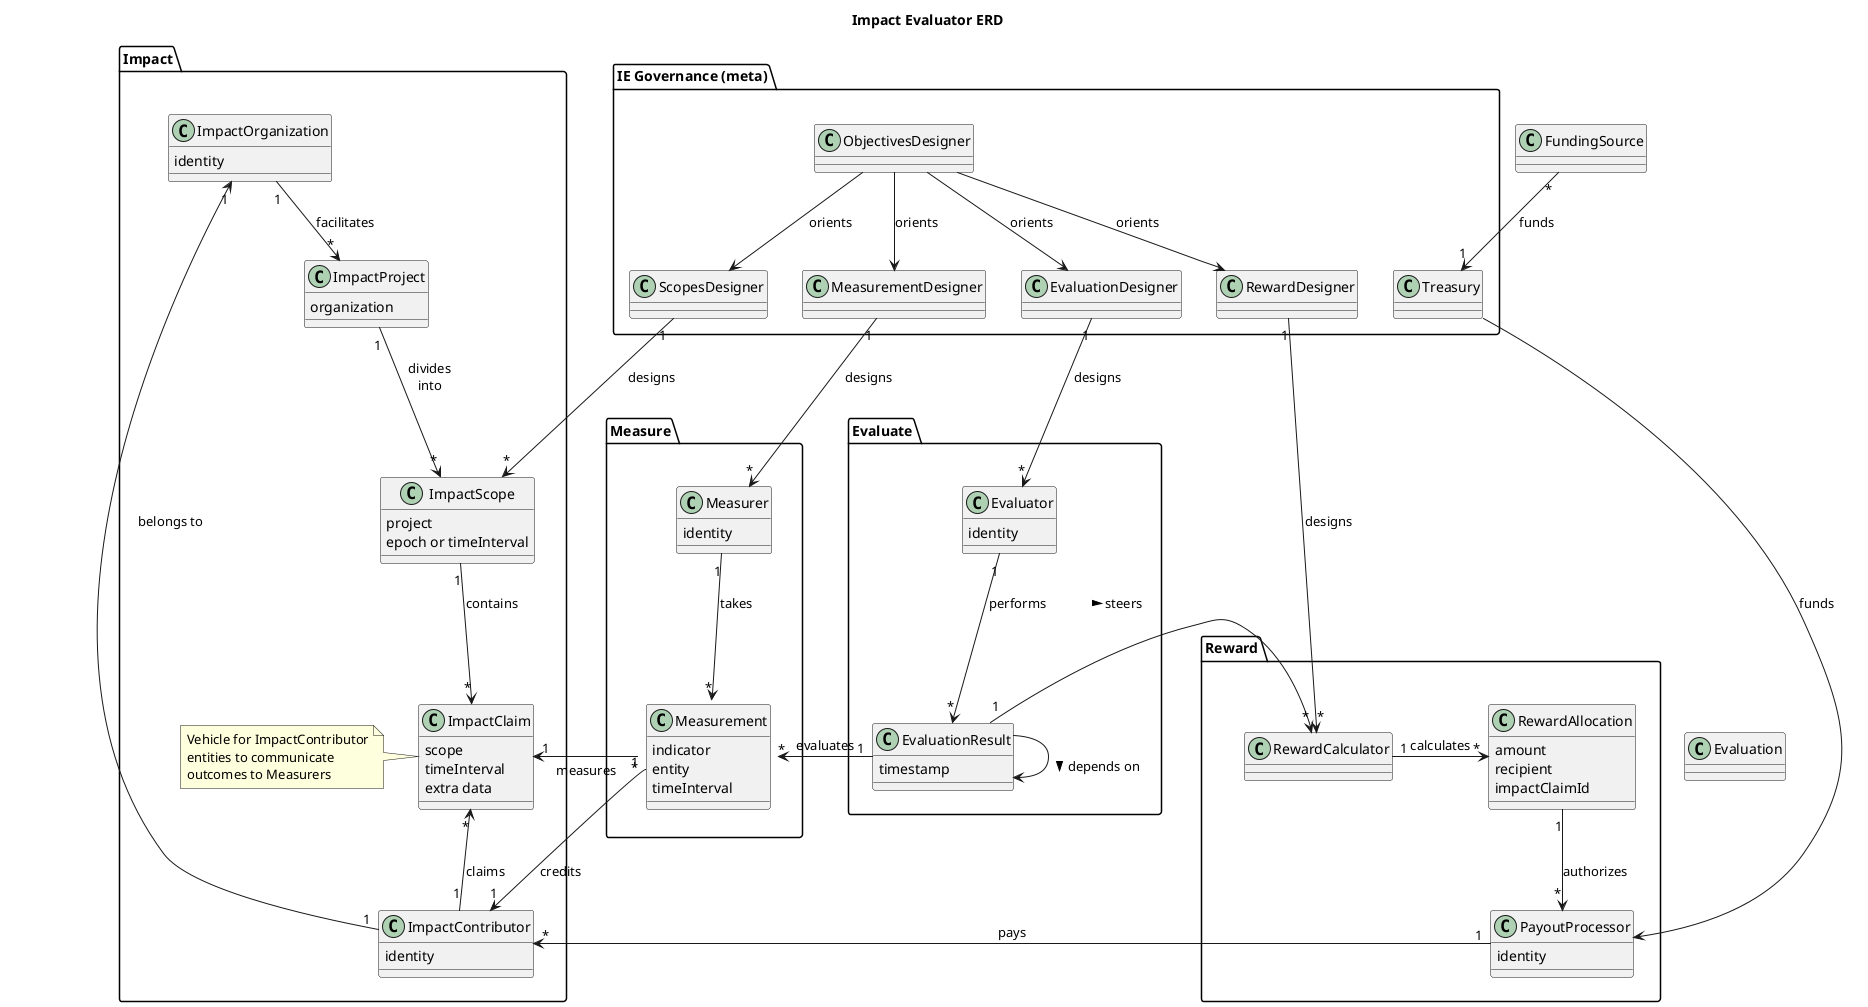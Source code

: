 @startuml "Impact Evaluator ERD"
title "Impact Evaluator ERD"

'skinparam linetype ortho

package "IE Governance (meta)" as IEGovernance {
    class ObjectivesDesigner {}
    class ScopesDesigner {}
    class MeasurementDesigner {}
    class EvaluationDesigner {}
    class RewardDesigner {}
    class Treasury {}

    ObjectivesDesigner -d[hidden]-> ScopesDesigner
    ScopesDesigner -r[hidden]-> MeasurementDesigner
    MeasurementDesigner -r[hidden]-> EvaluationDesigner
    EvaluationDesigner -r[hidden]-> RewardDesigner
    RewardDesigner -r[hidden]-> Treasury

    ObjectivesDesigner --> ScopesDesigner : orients
    ObjectivesDesigner --> MeasurementDesigner : orients
    ObjectivesDesigner --> EvaluationDesigner : orients
    ObjectivesDesigner --> RewardDesigner : orients
}

package Impact {
    class ImpactOrganization {
        identity
    }
    class ImpactProject {
        organization
    }
    class ImpactScope {
        project
        epoch or timeInterval
    }
    class ImpactClaim {
        scope
        timeInterval
        extra data
    }
    note left of ImpactClaim
        Vehicle for ImpactContributor
        entities to communicate
        outcomes to Measurers
    end note
    class ImpactContributor {
        identity
    }

    ImpactOrganization "1" -d-> "*" ImpactProject : facilitates
    ImpactProject "1" -d-> "*" ImpactScope : divides\ninto
    ImpactScope "1" -d-> "*" ImpactClaim : contains
    ImpactContributor "1" -u-> "*" ImpactClaim : claims
    ImpactContributor "1" -u-> "1" ImpactOrganization : belongs to
}

package Measure {
    class Measurement {
        indicator
        entity
        timeInterval
    }
    class Measurer {
        identity
    }

    ' This screws up the layout for some reason:
    'ImpactClaim --> Measurer : submitted to

    Measurer "1" --> "*" Measurement : takes
    Measurement "*" -l-> "1" ImpactClaim : measures
    Measurement::entity "1" --> "1" ImpactContributor : credits
}

package Evaluate {
    class EvaluationResult {
        timestamp
    }
    class Evaluator {
        identity
    }

    Evaluator "1" -d-> "*" EvaluationResult : performs
    EvaluationResult "1" -l-> "*" Measurement : evaluates
    EvaluationResult --> EvaluationResult : "\n> depends on"
}

package Reward {
    class RewardCalculator {}
    class RewardAllocation {
        amount
        recipient
        impactClaimId
    }
    class PayoutProcessor {
        identity
    }

    RewardCalculator "1" -r-> "*" RewardAllocation : calculates
    RewardAllocation "1" -d-> "*" PayoutProcessor : authorizes
}

Impact -r[hidden]--> Measure
Evaluate -r[hidden]--> Reward
Measurement -r[hidden]--> Evaluation
Evaluation -r[hidden]--> RewardCalculator

ScopesDesigner "1" --> "*" ImpactScope : designs
MeasurementDesigner "1" --> "*" Measurer : designs
EvaluationDesigner "1" --> "*" Evaluator : designs
RewardDesigner "1" --> "*" RewardCalculator : designs

Treasury --> PayoutProcessor : funds

EvaluationResult "1" --> "*" RewardCalculator : steers >
PayoutProcessor "1" -d-> "*" ImpactContributor : pays

FundingSource "*" --> "1" Treasury : funds

'ExternalMarkets -d[norank]-> RewardAllocation : values

@enduml
